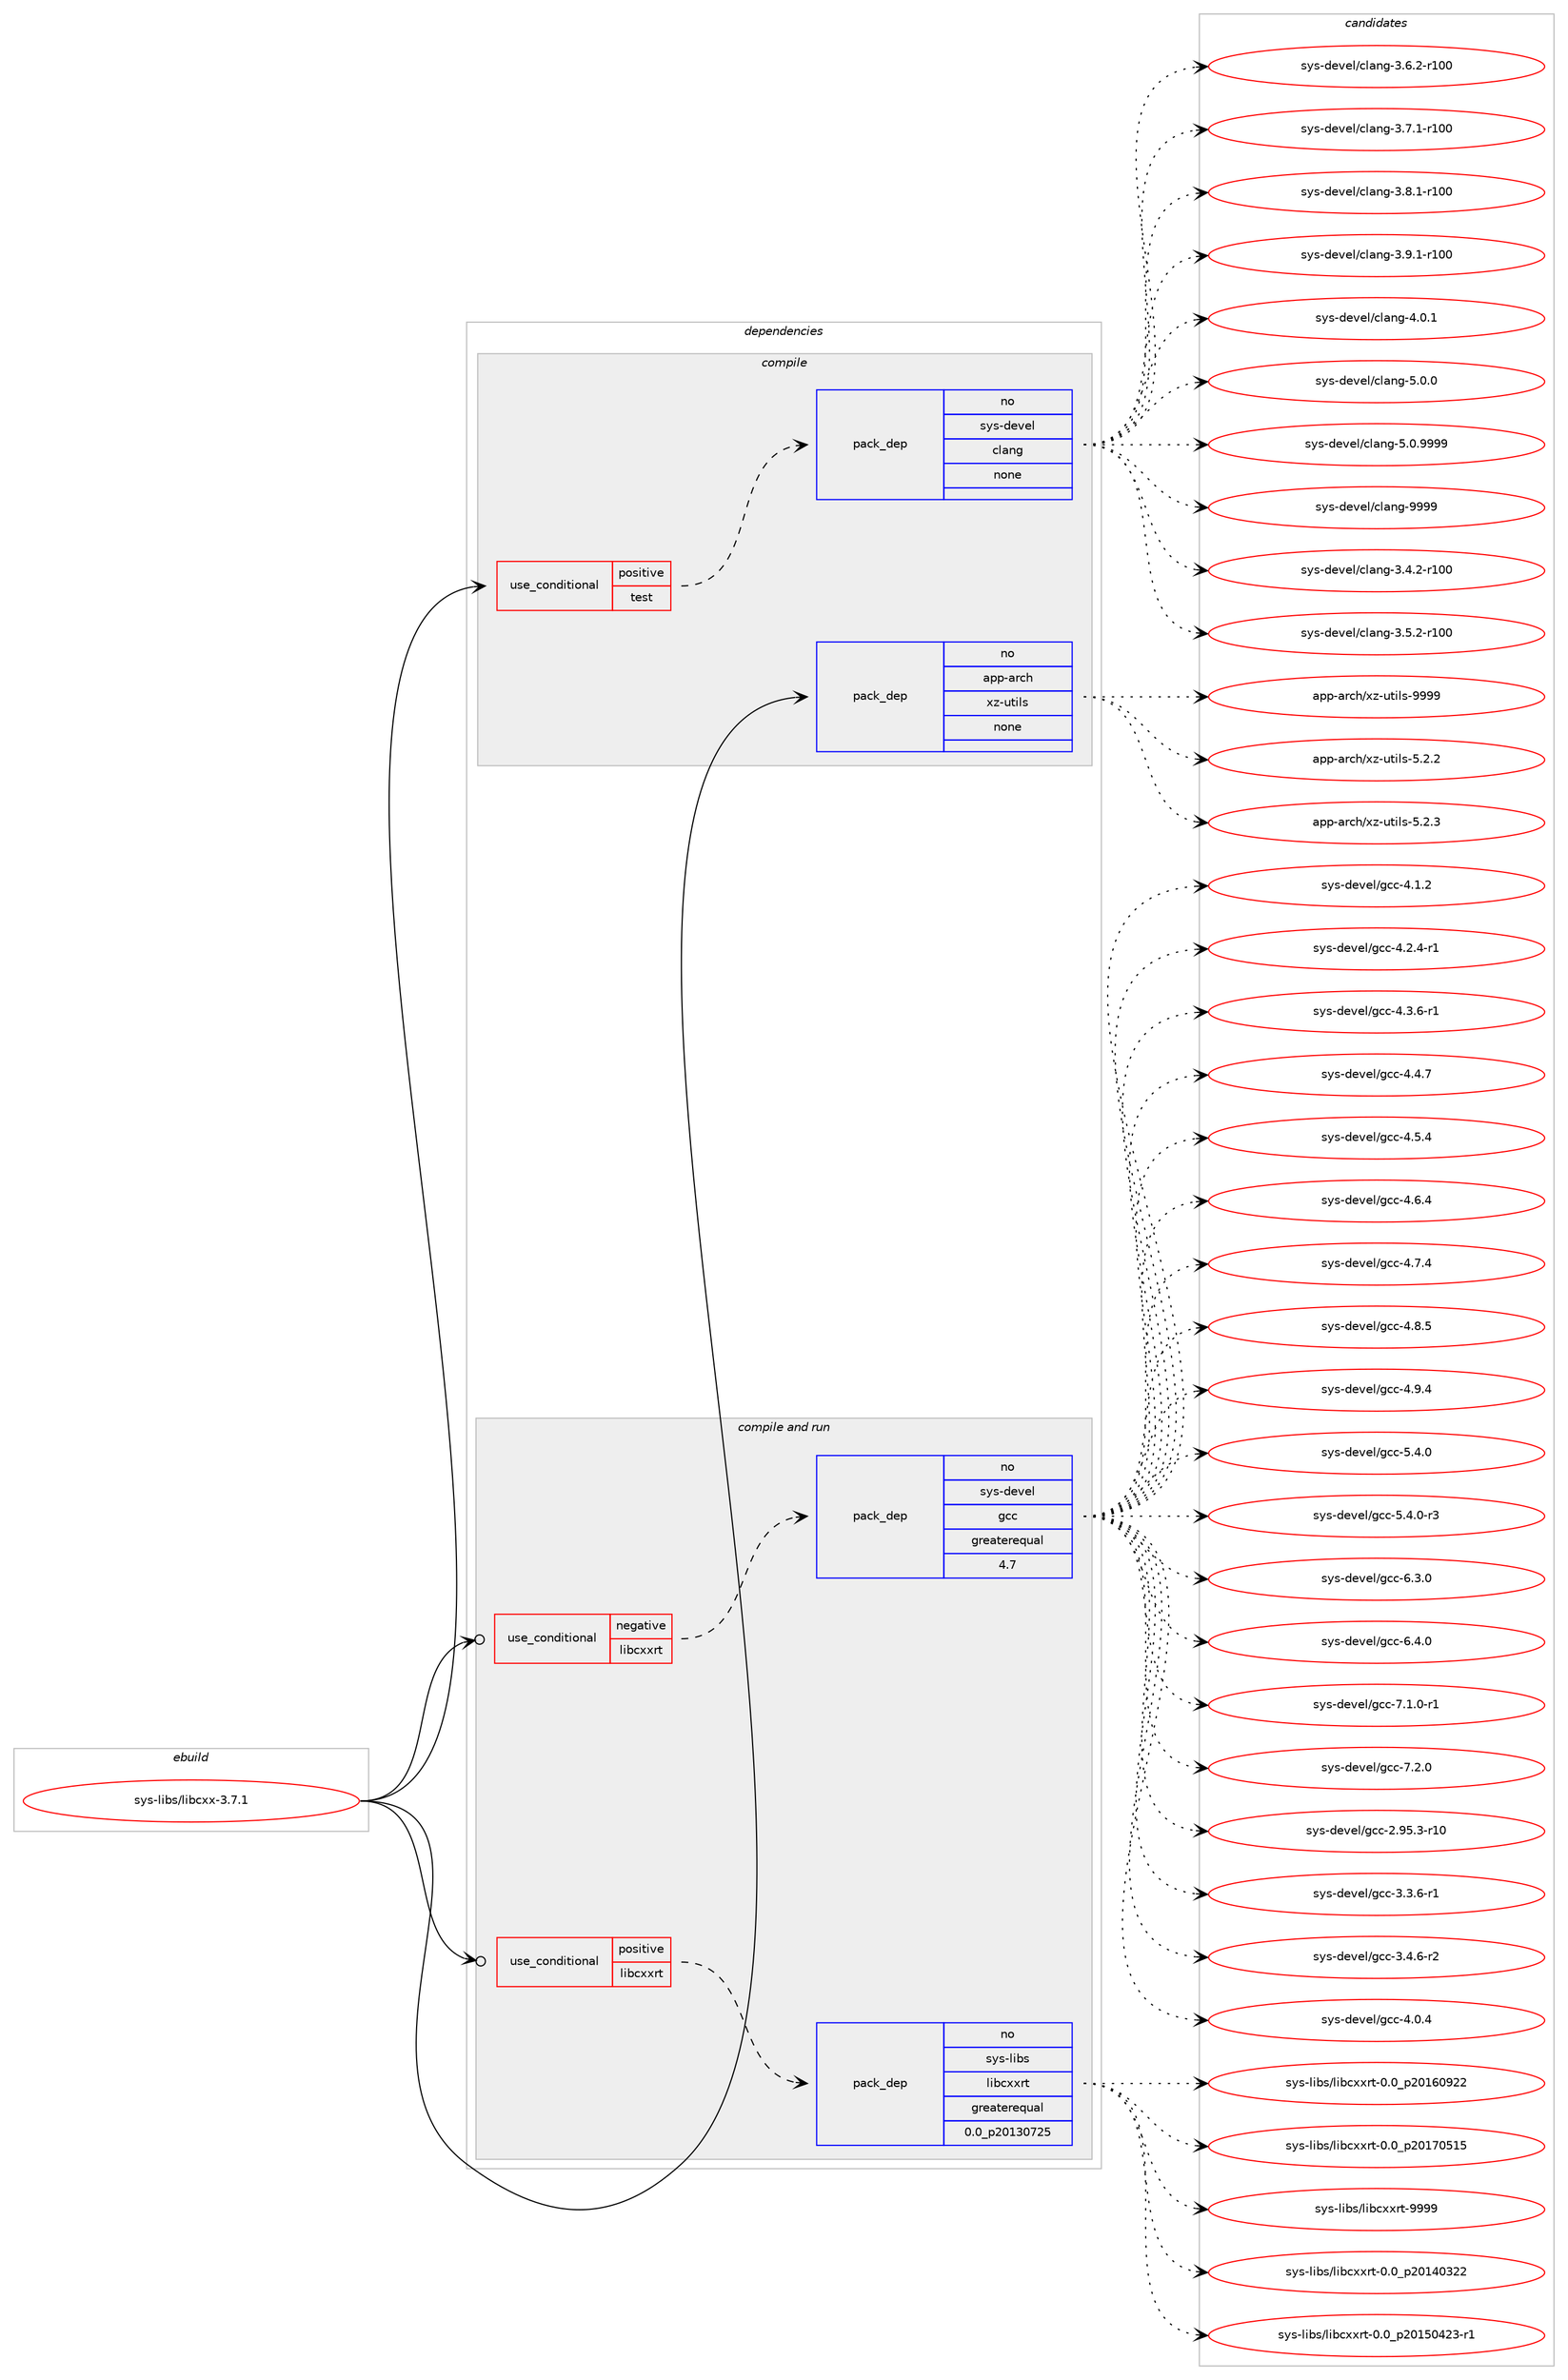 digraph prolog {

# *************
# Graph options
# *************

newrank=true;
concentrate=true;
compound=true;
graph [rankdir=LR,fontname=Helvetica,fontsize=10,ranksep=1.5];#, ranksep=2.5, nodesep=0.2];
edge  [arrowhead=vee];
node  [fontname=Helvetica,fontsize=10];

# **********
# The ebuild
# **********

subgraph cluster_leftcol {
color=gray;
rank=same;
label=<<i>ebuild</i>>;
id [label="sys-libs/libcxx-3.7.1", color=red, width=4, href="../sys-libs/libcxx-3.7.1.svg"];
}

# ****************
# The dependencies
# ****************

subgraph cluster_midcol {
color=gray;
label=<<i>dependencies</i>>;
subgraph cluster_compile {
fillcolor="#eeeeee";
style=filled;
label=<<i>compile</i>>;
subgraph cond118262 {
dependency494725 [label=<<TABLE BORDER="0" CELLBORDER="1" CELLSPACING="0" CELLPADDING="4"><TR><TD ROWSPAN="3" CELLPADDING="10">use_conditional</TD></TR><TR><TD>positive</TD></TR><TR><TD>test</TD></TR></TABLE>>, shape=none, color=red];
subgraph pack367735 {
dependency494726 [label=<<TABLE BORDER="0" CELLBORDER="1" CELLSPACING="0" CELLPADDING="4" WIDTH="220"><TR><TD ROWSPAN="6" CELLPADDING="30">pack_dep</TD></TR><TR><TD WIDTH="110">no</TD></TR><TR><TD>sys-devel</TD></TR><TR><TD>clang</TD></TR><TR><TD>none</TD></TR><TR><TD></TD></TR></TABLE>>, shape=none, color=blue];
}
dependency494725:e -> dependency494726:w [weight=20,style="dashed",arrowhead="vee"];
}
id:e -> dependency494725:w [weight=20,style="solid",arrowhead="vee"];
subgraph pack367736 {
dependency494727 [label=<<TABLE BORDER="0" CELLBORDER="1" CELLSPACING="0" CELLPADDING="4" WIDTH="220"><TR><TD ROWSPAN="6" CELLPADDING="30">pack_dep</TD></TR><TR><TD WIDTH="110">no</TD></TR><TR><TD>app-arch</TD></TR><TR><TD>xz-utils</TD></TR><TR><TD>none</TD></TR><TR><TD></TD></TR></TABLE>>, shape=none, color=blue];
}
id:e -> dependency494727:w [weight=20,style="solid",arrowhead="vee"];
}
subgraph cluster_compileandrun {
fillcolor="#eeeeee";
style=filled;
label=<<i>compile and run</i>>;
subgraph cond118263 {
dependency494728 [label=<<TABLE BORDER="0" CELLBORDER="1" CELLSPACING="0" CELLPADDING="4"><TR><TD ROWSPAN="3" CELLPADDING="10">use_conditional</TD></TR><TR><TD>negative</TD></TR><TR><TD>libcxxrt</TD></TR></TABLE>>, shape=none, color=red];
subgraph pack367737 {
dependency494729 [label=<<TABLE BORDER="0" CELLBORDER="1" CELLSPACING="0" CELLPADDING="4" WIDTH="220"><TR><TD ROWSPAN="6" CELLPADDING="30">pack_dep</TD></TR><TR><TD WIDTH="110">no</TD></TR><TR><TD>sys-devel</TD></TR><TR><TD>gcc</TD></TR><TR><TD>greaterequal</TD></TR><TR><TD>4.7</TD></TR></TABLE>>, shape=none, color=blue];
}
dependency494728:e -> dependency494729:w [weight=20,style="dashed",arrowhead="vee"];
}
id:e -> dependency494728:w [weight=20,style="solid",arrowhead="odotvee"];
subgraph cond118264 {
dependency494730 [label=<<TABLE BORDER="0" CELLBORDER="1" CELLSPACING="0" CELLPADDING="4"><TR><TD ROWSPAN="3" CELLPADDING="10">use_conditional</TD></TR><TR><TD>positive</TD></TR><TR><TD>libcxxrt</TD></TR></TABLE>>, shape=none, color=red];
subgraph pack367738 {
dependency494731 [label=<<TABLE BORDER="0" CELLBORDER="1" CELLSPACING="0" CELLPADDING="4" WIDTH="220"><TR><TD ROWSPAN="6" CELLPADDING="30">pack_dep</TD></TR><TR><TD WIDTH="110">no</TD></TR><TR><TD>sys-libs</TD></TR><TR><TD>libcxxrt</TD></TR><TR><TD>greaterequal</TD></TR><TR><TD>0.0_p20130725</TD></TR></TABLE>>, shape=none, color=blue];
}
dependency494730:e -> dependency494731:w [weight=20,style="dashed",arrowhead="vee"];
}
id:e -> dependency494730:w [weight=20,style="solid",arrowhead="odotvee"];
}
subgraph cluster_run {
fillcolor="#eeeeee";
style=filled;
label=<<i>run</i>>;
}
}

# **************
# The candidates
# **************

subgraph cluster_choices {
rank=same;
color=gray;
label=<<i>candidates</i>>;

subgraph choice367735 {
color=black;
nodesep=1;
choice1151211154510010111810110847991089711010345514652465045114494848 [label="sys-devel/clang-3.4.2-r100", color=red, width=4,href="../sys-devel/clang-3.4.2-r100.svg"];
choice1151211154510010111810110847991089711010345514653465045114494848 [label="sys-devel/clang-3.5.2-r100", color=red, width=4,href="../sys-devel/clang-3.5.2-r100.svg"];
choice1151211154510010111810110847991089711010345514654465045114494848 [label="sys-devel/clang-3.6.2-r100", color=red, width=4,href="../sys-devel/clang-3.6.2-r100.svg"];
choice1151211154510010111810110847991089711010345514655464945114494848 [label="sys-devel/clang-3.7.1-r100", color=red, width=4,href="../sys-devel/clang-3.7.1-r100.svg"];
choice1151211154510010111810110847991089711010345514656464945114494848 [label="sys-devel/clang-3.8.1-r100", color=red, width=4,href="../sys-devel/clang-3.8.1-r100.svg"];
choice1151211154510010111810110847991089711010345514657464945114494848 [label="sys-devel/clang-3.9.1-r100", color=red, width=4,href="../sys-devel/clang-3.9.1-r100.svg"];
choice11512111545100101118101108479910897110103455246484649 [label="sys-devel/clang-4.0.1", color=red, width=4,href="../sys-devel/clang-4.0.1.svg"];
choice11512111545100101118101108479910897110103455346484648 [label="sys-devel/clang-5.0.0", color=red, width=4,href="../sys-devel/clang-5.0.0.svg"];
choice11512111545100101118101108479910897110103455346484657575757 [label="sys-devel/clang-5.0.9999", color=red, width=4,href="../sys-devel/clang-5.0.9999.svg"];
choice115121115451001011181011084799108971101034557575757 [label="sys-devel/clang-9999", color=red, width=4,href="../sys-devel/clang-9999.svg"];
dependency494726:e -> choice1151211154510010111810110847991089711010345514652465045114494848:w [style=dotted,weight="100"];
dependency494726:e -> choice1151211154510010111810110847991089711010345514653465045114494848:w [style=dotted,weight="100"];
dependency494726:e -> choice1151211154510010111810110847991089711010345514654465045114494848:w [style=dotted,weight="100"];
dependency494726:e -> choice1151211154510010111810110847991089711010345514655464945114494848:w [style=dotted,weight="100"];
dependency494726:e -> choice1151211154510010111810110847991089711010345514656464945114494848:w [style=dotted,weight="100"];
dependency494726:e -> choice1151211154510010111810110847991089711010345514657464945114494848:w [style=dotted,weight="100"];
dependency494726:e -> choice11512111545100101118101108479910897110103455246484649:w [style=dotted,weight="100"];
dependency494726:e -> choice11512111545100101118101108479910897110103455346484648:w [style=dotted,weight="100"];
dependency494726:e -> choice11512111545100101118101108479910897110103455346484657575757:w [style=dotted,weight="100"];
dependency494726:e -> choice115121115451001011181011084799108971101034557575757:w [style=dotted,weight="100"];
}
subgraph choice367736 {
color=black;
nodesep=1;
choice971121124597114991044712012245117116105108115455346504650 [label="app-arch/xz-utils-5.2.2", color=red, width=4,href="../app-arch/xz-utils-5.2.2.svg"];
choice971121124597114991044712012245117116105108115455346504651 [label="app-arch/xz-utils-5.2.3", color=red, width=4,href="../app-arch/xz-utils-5.2.3.svg"];
choice9711211245971149910447120122451171161051081154557575757 [label="app-arch/xz-utils-9999", color=red, width=4,href="../app-arch/xz-utils-9999.svg"];
dependency494727:e -> choice971121124597114991044712012245117116105108115455346504650:w [style=dotted,weight="100"];
dependency494727:e -> choice971121124597114991044712012245117116105108115455346504651:w [style=dotted,weight="100"];
dependency494727:e -> choice9711211245971149910447120122451171161051081154557575757:w [style=dotted,weight="100"];
}
subgraph choice367737 {
color=black;
nodesep=1;
choice1151211154510010111810110847103999945504657534651451144948 [label="sys-devel/gcc-2.95.3-r10", color=red, width=4,href="../sys-devel/gcc-2.95.3-r10.svg"];
choice115121115451001011181011084710399994551465146544511449 [label="sys-devel/gcc-3.3.6-r1", color=red, width=4,href="../sys-devel/gcc-3.3.6-r1.svg"];
choice115121115451001011181011084710399994551465246544511450 [label="sys-devel/gcc-3.4.6-r2", color=red, width=4,href="../sys-devel/gcc-3.4.6-r2.svg"];
choice11512111545100101118101108471039999455246484652 [label="sys-devel/gcc-4.0.4", color=red, width=4,href="../sys-devel/gcc-4.0.4.svg"];
choice11512111545100101118101108471039999455246494650 [label="sys-devel/gcc-4.1.2", color=red, width=4,href="../sys-devel/gcc-4.1.2.svg"];
choice115121115451001011181011084710399994552465046524511449 [label="sys-devel/gcc-4.2.4-r1", color=red, width=4,href="../sys-devel/gcc-4.2.4-r1.svg"];
choice115121115451001011181011084710399994552465146544511449 [label="sys-devel/gcc-4.3.6-r1", color=red, width=4,href="../sys-devel/gcc-4.3.6-r1.svg"];
choice11512111545100101118101108471039999455246524655 [label="sys-devel/gcc-4.4.7", color=red, width=4,href="../sys-devel/gcc-4.4.7.svg"];
choice11512111545100101118101108471039999455246534652 [label="sys-devel/gcc-4.5.4", color=red, width=4,href="../sys-devel/gcc-4.5.4.svg"];
choice11512111545100101118101108471039999455246544652 [label="sys-devel/gcc-4.6.4", color=red, width=4,href="../sys-devel/gcc-4.6.4.svg"];
choice11512111545100101118101108471039999455246554652 [label="sys-devel/gcc-4.7.4", color=red, width=4,href="../sys-devel/gcc-4.7.4.svg"];
choice11512111545100101118101108471039999455246564653 [label="sys-devel/gcc-4.8.5", color=red, width=4,href="../sys-devel/gcc-4.8.5.svg"];
choice11512111545100101118101108471039999455246574652 [label="sys-devel/gcc-4.9.4", color=red, width=4,href="../sys-devel/gcc-4.9.4.svg"];
choice11512111545100101118101108471039999455346524648 [label="sys-devel/gcc-5.4.0", color=red, width=4,href="../sys-devel/gcc-5.4.0.svg"];
choice115121115451001011181011084710399994553465246484511451 [label="sys-devel/gcc-5.4.0-r3", color=red, width=4,href="../sys-devel/gcc-5.4.0-r3.svg"];
choice11512111545100101118101108471039999455446514648 [label="sys-devel/gcc-6.3.0", color=red, width=4,href="../sys-devel/gcc-6.3.0.svg"];
choice11512111545100101118101108471039999455446524648 [label="sys-devel/gcc-6.4.0", color=red, width=4,href="../sys-devel/gcc-6.4.0.svg"];
choice115121115451001011181011084710399994555464946484511449 [label="sys-devel/gcc-7.1.0-r1", color=red, width=4,href="../sys-devel/gcc-7.1.0-r1.svg"];
choice11512111545100101118101108471039999455546504648 [label="sys-devel/gcc-7.2.0", color=red, width=4,href="../sys-devel/gcc-7.2.0.svg"];
dependency494729:e -> choice1151211154510010111810110847103999945504657534651451144948:w [style=dotted,weight="100"];
dependency494729:e -> choice115121115451001011181011084710399994551465146544511449:w [style=dotted,weight="100"];
dependency494729:e -> choice115121115451001011181011084710399994551465246544511450:w [style=dotted,weight="100"];
dependency494729:e -> choice11512111545100101118101108471039999455246484652:w [style=dotted,weight="100"];
dependency494729:e -> choice11512111545100101118101108471039999455246494650:w [style=dotted,weight="100"];
dependency494729:e -> choice115121115451001011181011084710399994552465046524511449:w [style=dotted,weight="100"];
dependency494729:e -> choice115121115451001011181011084710399994552465146544511449:w [style=dotted,weight="100"];
dependency494729:e -> choice11512111545100101118101108471039999455246524655:w [style=dotted,weight="100"];
dependency494729:e -> choice11512111545100101118101108471039999455246534652:w [style=dotted,weight="100"];
dependency494729:e -> choice11512111545100101118101108471039999455246544652:w [style=dotted,weight="100"];
dependency494729:e -> choice11512111545100101118101108471039999455246554652:w [style=dotted,weight="100"];
dependency494729:e -> choice11512111545100101118101108471039999455246564653:w [style=dotted,weight="100"];
dependency494729:e -> choice11512111545100101118101108471039999455246574652:w [style=dotted,weight="100"];
dependency494729:e -> choice11512111545100101118101108471039999455346524648:w [style=dotted,weight="100"];
dependency494729:e -> choice115121115451001011181011084710399994553465246484511451:w [style=dotted,weight="100"];
dependency494729:e -> choice11512111545100101118101108471039999455446514648:w [style=dotted,weight="100"];
dependency494729:e -> choice11512111545100101118101108471039999455446524648:w [style=dotted,weight="100"];
dependency494729:e -> choice115121115451001011181011084710399994555464946484511449:w [style=dotted,weight="100"];
dependency494729:e -> choice11512111545100101118101108471039999455546504648:w [style=dotted,weight="100"];
}
subgraph choice367738 {
color=black;
nodesep=1;
choice115121115451081059811547108105989912012011411645484648951125048495248515050 [label="sys-libs/libcxxrt-0.0_p20140322", color=red, width=4,href="../sys-libs/libcxxrt-0.0_p20140322.svg"];
choice1151211154510810598115471081059899120120114116454846489511250484953485250514511449 [label="sys-libs/libcxxrt-0.0_p20150423-r1", color=red, width=4,href="../sys-libs/libcxxrt-0.0_p20150423-r1.svg"];
choice115121115451081059811547108105989912012011411645484648951125048495448575050 [label="sys-libs/libcxxrt-0.0_p20160922", color=red, width=4,href="../sys-libs/libcxxrt-0.0_p20160922.svg"];
choice115121115451081059811547108105989912012011411645484648951125048495548534953 [label="sys-libs/libcxxrt-0.0_p20170515", color=red, width=4,href="../sys-libs/libcxxrt-0.0_p20170515.svg"];
choice11512111545108105981154710810598991201201141164557575757 [label="sys-libs/libcxxrt-9999", color=red, width=4,href="../sys-libs/libcxxrt-9999.svg"];
dependency494731:e -> choice115121115451081059811547108105989912012011411645484648951125048495248515050:w [style=dotted,weight="100"];
dependency494731:e -> choice1151211154510810598115471081059899120120114116454846489511250484953485250514511449:w [style=dotted,weight="100"];
dependency494731:e -> choice115121115451081059811547108105989912012011411645484648951125048495448575050:w [style=dotted,weight="100"];
dependency494731:e -> choice115121115451081059811547108105989912012011411645484648951125048495548534953:w [style=dotted,weight="100"];
dependency494731:e -> choice11512111545108105981154710810598991201201141164557575757:w [style=dotted,weight="100"];
}
}

}
